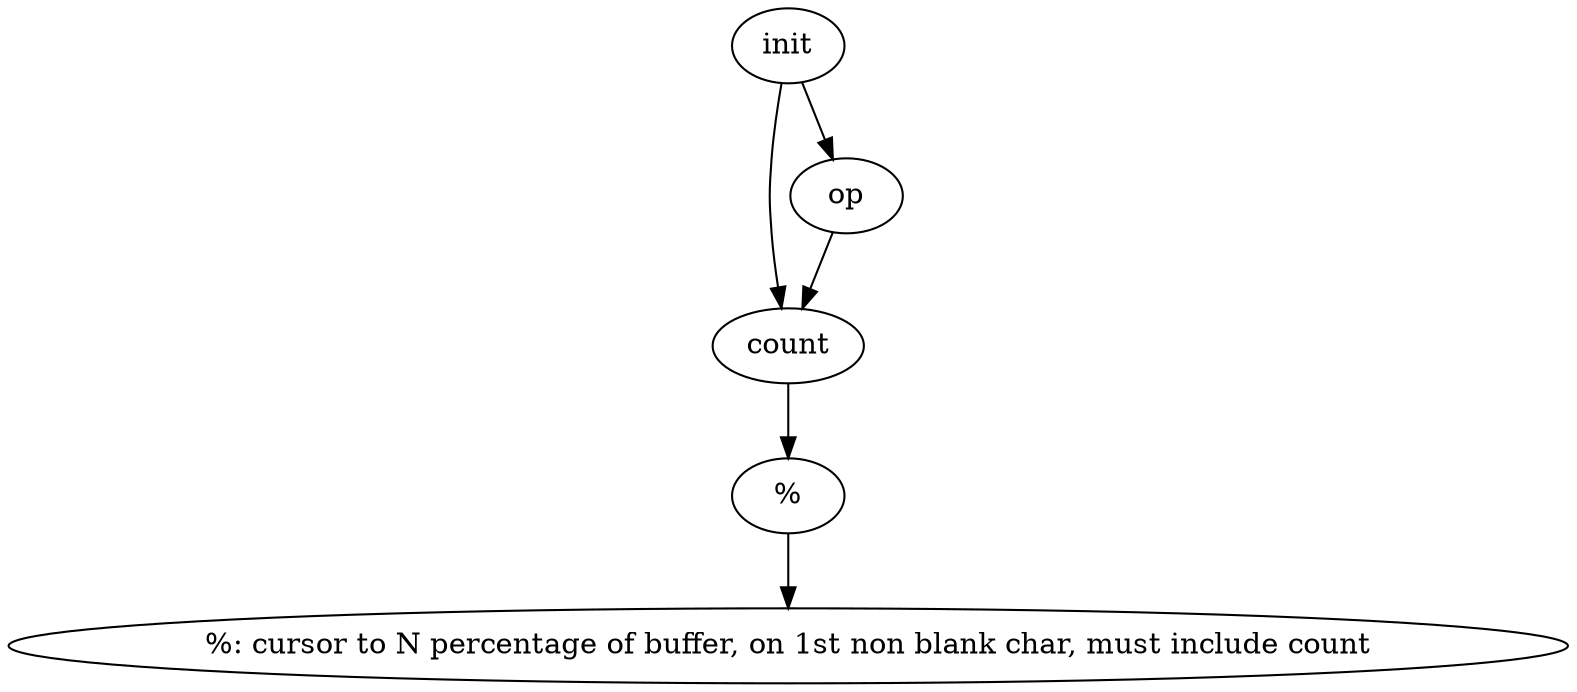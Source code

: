 digraph g
{

  /* list of nodes */
  "command" [label="%: cursor to N percentage of buffer, on 1st non blank char, must include count"];
  "count" [label="count"];
  "init" [label="init"];
  "key1" [label="%"];
  "op" [label="op"];

  /* list of edges */
  "count" -> "key1";
  "init" -> "count";
  "init" -> "op";
  "key1" -> "command";
  "op" -> "count";
}
